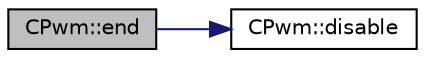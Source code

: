 digraph "CPwm::end"
{
  edge [fontname="Helvetica",fontsize="10",labelfontname="Helvetica",labelfontsize="10"];
  node [fontname="Helvetica",fontsize="10",shape=record];
  rankdir="LR";
  Node1 [label="CPwm::end",height=0.2,width=0.4,color="black", fillcolor="grey75", style="filled" fontcolor="black"];
  Node1 -> Node2 [color="midnightblue",fontsize="10",style="solid",fontname="Helvetica"];
  Node2 [label="CPwm::disable",height=0.2,width=0.4,color="black", fillcolor="white", style="filled",URL="$d1/d9f/class_c_pwm.html#a47c790491c994cc959bf204415be2aeb"];
}
